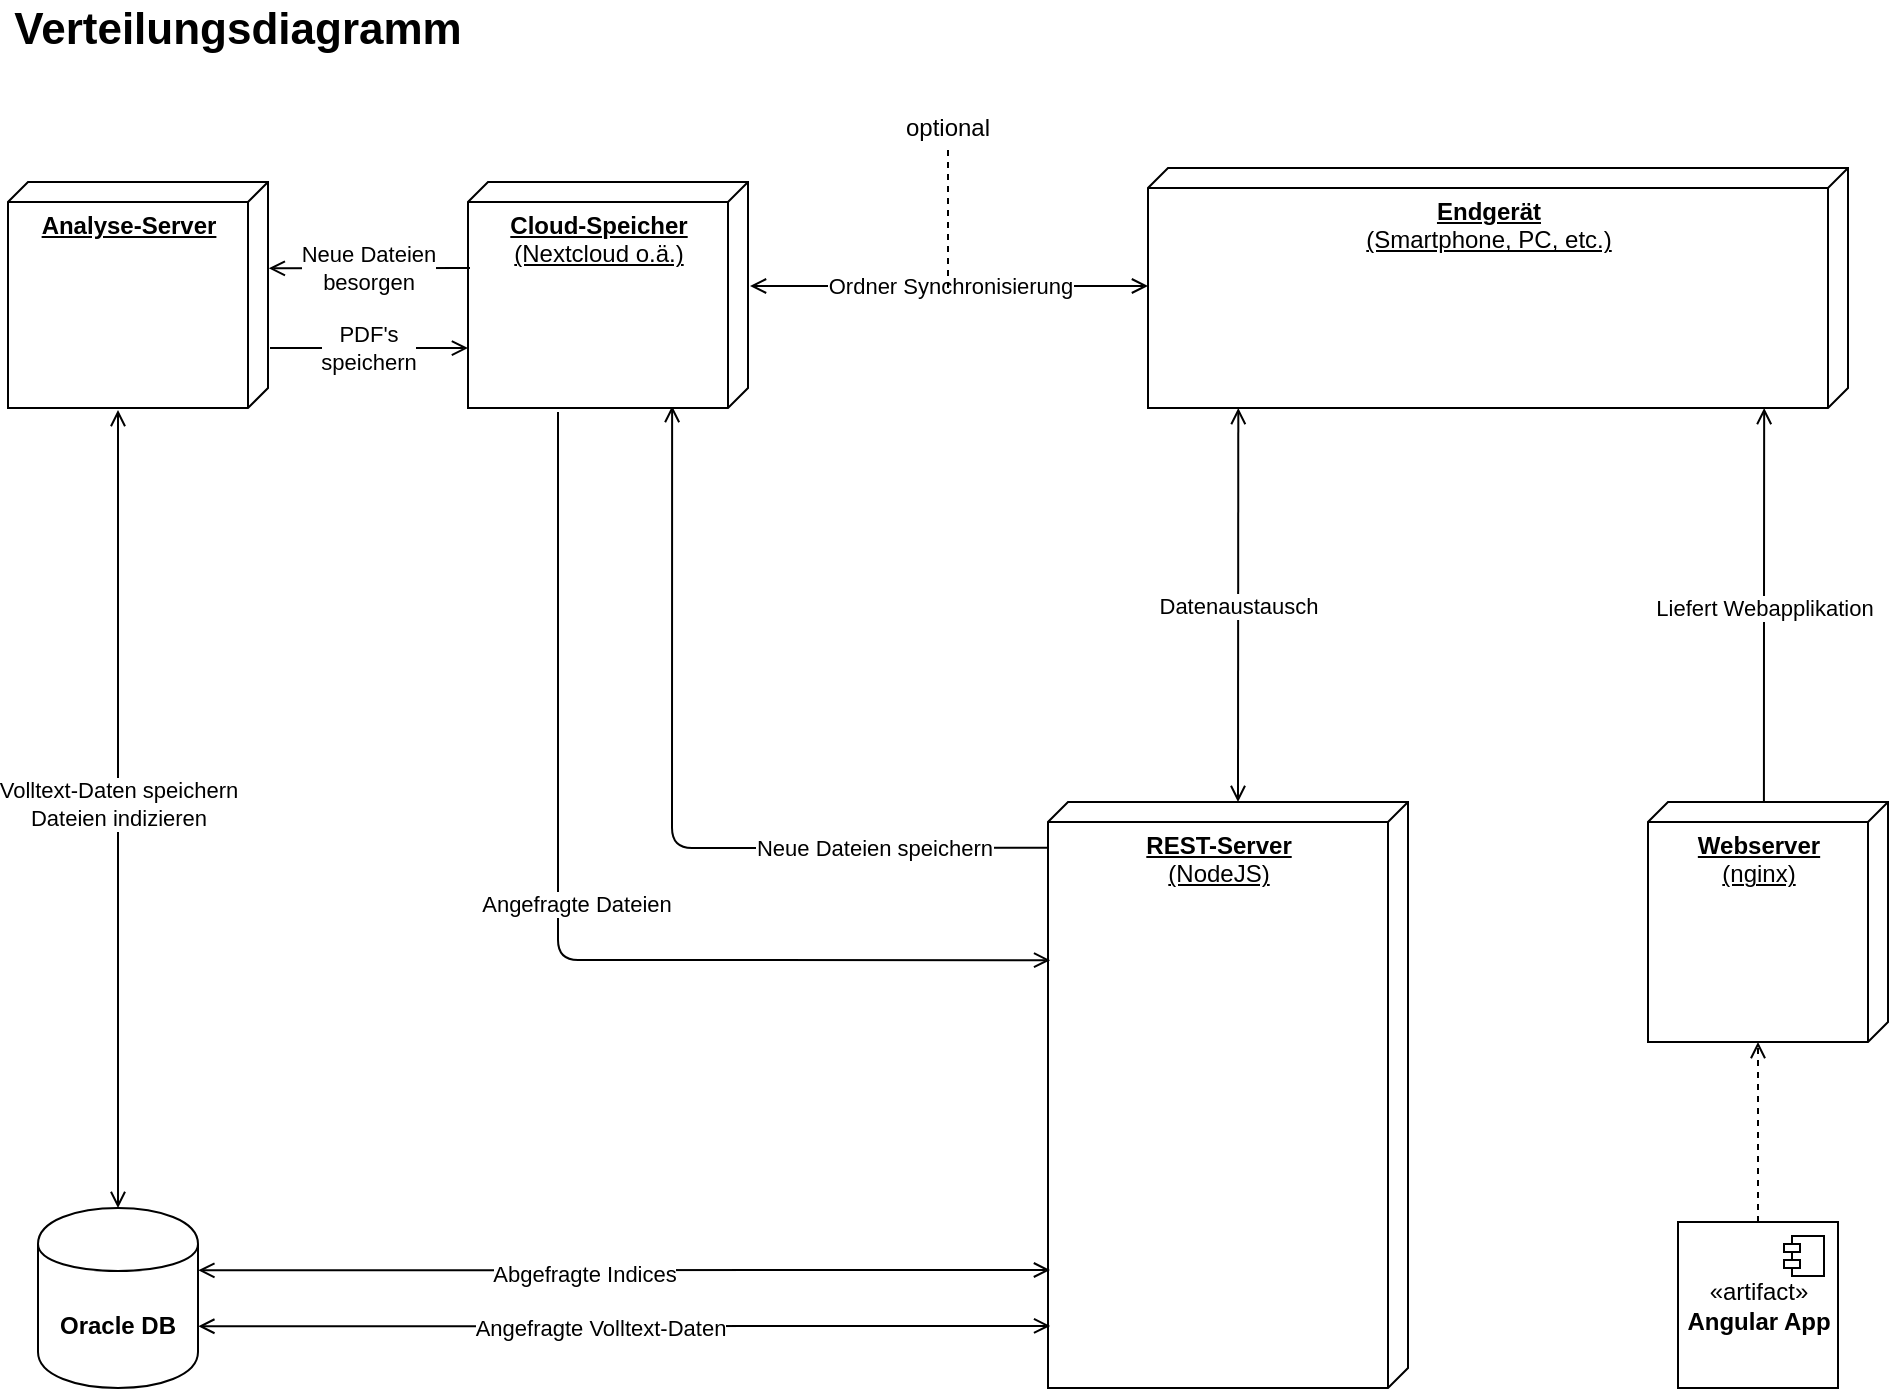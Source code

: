 <mxfile version="13.3.0" type="device" pages="3"><diagram name="Verteilungsdiagramm" id="c4acf3e9-155e-7222-9cf6-157b1a14988f"><mxGraphModel dx="1422" dy="791" grid="1" gridSize="10" guides="1" tooltips="1" connect="1" arrows="1" fold="1" page="1" pageScale="1" pageWidth="1169" pageHeight="827" background="#ffffff" math="0" shadow="0"><root><mxCell id="0"/><mxCell id="1" parent="0"/><mxCell id="1iZV5Xqi2azcVk8N_D3W-1" value="&lt;b&gt;Endgerät&lt;/b&gt;&lt;br&gt;&lt;div&gt;(Smartphone, PC, etc.)&lt;/div&gt;" style="verticalAlign=top;align=center;spacingTop=8;spacingLeft=2;spacingRight=12;shape=cube;size=10;direction=south;fontStyle=4;html=1;" parent="1" vertex="1"><mxGeometry x="655" y="124" width="350" height="120" as="geometry"/></mxCell><mxCell id="1iZV5Xqi2azcVk8N_D3W-2" value="&lt;div&gt;&lt;b&gt;Webserver&lt;/b&gt;&lt;/div&gt;&lt;div&gt;(nginx)&lt;br&gt;&lt;b&gt;&lt;/b&gt;&lt;/div&gt;" style="verticalAlign=top;align=center;spacingTop=8;spacingLeft=2;spacingRight=12;shape=cube;size=10;direction=south;fontStyle=4;html=1;" parent="1" vertex="1"><mxGeometry x="905" y="441" width="120" height="120" as="geometry"/></mxCell><mxCell id="1iZV5Xqi2azcVk8N_D3W-5" value="«artifact»&lt;br&gt;&lt;b&gt;Angular App&lt;br&gt;&lt;/b&gt;" style="html=1;dropTarget=0;" parent="1" vertex="1"><mxGeometry x="920" y="651" width="80" height="83" as="geometry"/></mxCell><mxCell id="1iZV5Xqi2azcVk8N_D3W-6" value="" style="shape=component;jettyWidth=8;jettyHeight=4;" parent="1iZV5Xqi2azcVk8N_D3W-5" vertex="1"><mxGeometry x="1" width="20" height="20" relative="1" as="geometry"><mxPoint x="-27" y="7" as="offset"/></mxGeometry></mxCell><mxCell id="1iZV5Xqi2azcVk8N_D3W-13" value="" style="endArrow=open;dashed=1;html=1;strokeColor=#000000;exitX=0.5;exitY=0;exitDx=0;exitDy=0;entryX=0;entryY=0;entryDx=120;entryDy=65;entryPerimeter=0;endFill=0;" parent="1" source="1iZV5Xqi2azcVk8N_D3W-5" target="1iZV5Xqi2azcVk8N_D3W-2" edge="1"><mxGeometry width="50" height="50" relative="1" as="geometry"><mxPoint x="1070" y="661" as="sourcePoint"/><mxPoint x="1013.04" y="571" as="targetPoint"/></mxGeometry></mxCell><mxCell id="1iZV5Xqi2azcVk8N_D3W-15" value="&lt;div&gt;Liefert Webapplikation&lt;/div&gt;" style="endArrow=open;html=1;strokeColor=#000000;exitX=0;exitY=0.517;exitDx=0;exitDy=0;exitPerimeter=0;entryX=1.025;entryY=0.258;entryDx=0;entryDy=0;entryPerimeter=0;endFill=0;" parent="1" source="1iZV5Xqi2azcVk8N_D3W-2" edge="1"><mxGeometry x="-0.015" width="50" height="50" relative="1" as="geometry"><mxPoint x="575" y="501" as="sourcePoint"/><mxPoint x="963.08" y="244" as="targetPoint"/><Array as="points"><mxPoint x="963" y="344"/></Array><mxPoint as="offset"/></mxGeometry></mxCell><mxCell id="1iZV5Xqi2azcVk8N_D3W-16" value="&lt;div&gt;&lt;b&gt;REST-Server&lt;/b&gt;&lt;/div&gt;&lt;div&gt;(NodeJS)&lt;b&gt;&lt;br&gt;&lt;/b&gt;&lt;/div&gt;" style="verticalAlign=top;align=center;spacingTop=8;spacingLeft=2;spacingRight=12;shape=cube;size=10;direction=south;fontStyle=4;html=1;" parent="1" vertex="1"><mxGeometry x="605" y="441" width="180" height="293" as="geometry"/></mxCell><mxCell id="1iZV5Xqi2azcVk8N_D3W-25" value="&lt;b&gt;Analyse-Server&lt;br&gt;&lt;/b&gt;" style="verticalAlign=top;align=center;spacingTop=8;spacingLeft=2;spacingRight=12;shape=cube;size=10;direction=south;fontStyle=4;html=1;" parent="1" vertex="1"><mxGeometry x="85" y="131" width="130" height="113" as="geometry"/></mxCell><mxCell id="1iZV5Xqi2azcVk8N_D3W-19" value="Datenaustausch" style="endArrow=open;startArrow=open;html=1;strokeColor=#000000;exitX=0;exitY=0;exitDx=0;exitDy=85;exitPerimeter=0;startFill=0;endFill=0;entryX=1;entryY=0.871;entryDx=0;entryDy=0;entryPerimeter=0;" parent="1" source="1iZV5Xqi2azcVk8N_D3W-16" target="1iZV5Xqi2azcVk8N_D3W-1" edge="1"><mxGeometry width="50" height="50" relative="1" as="geometry"><mxPoint x="545" y="504" as="sourcePoint"/><mxPoint x="685" y="274" as="targetPoint"/></mxGeometry></mxCell><mxCell id="1iZV5Xqi2azcVk8N_D3W-22" value="&lt;b&gt;Oracle DB&lt;/b&gt;" style="shape=cylinder;whiteSpace=wrap;html=1;boundedLbl=1;backgroundOutline=1;" parent="1" vertex="1"><mxGeometry x="100" y="644" width="80" height="90" as="geometry"/></mxCell><mxCell id="1iZV5Xqi2azcVk8N_D3W-23" value="" style="endArrow=open;html=1;strokeColor=#000000;endFill=0;entryX=0.894;entryY=0.994;entryDx=0;entryDy=0;entryPerimeter=0;exitX=1.002;exitY=0.657;exitDx=0;exitDy=0;exitPerimeter=0;startArrow=open;startFill=0;" parent="1" source="1iZV5Xqi2azcVk8N_D3W-22" target="1iZV5Xqi2azcVk8N_D3W-16" edge="1"><mxGeometry width="50" height="50" relative="1" as="geometry"><mxPoint x="195" y="703" as="sourcePoint"/><mxPoint x="555" y="674" as="targetPoint"/></mxGeometry></mxCell><mxCell id="1iZV5Xqi2azcVk8N_D3W-24" value="Angefragte Volltext-Daten" style="edgeLabel;html=1;align=center;verticalAlign=middle;resizable=0;points=[];" parent="1iZV5Xqi2azcVk8N_D3W-23" vertex="1" connectable="0"><mxGeometry x="0.095" y="2" relative="1" as="geometry"><mxPoint x="-32" y="3.03" as="offset"/></mxGeometry></mxCell><mxCell id="1iZV5Xqi2azcVk8N_D3W-29" value="" style="endArrow=open;html=1;strokeColor=#000000;exitX=0.078;exitY=1;exitDx=0;exitDy=0;exitPerimeter=0;endFill=0;entryX=0.991;entryY=0.271;entryDx=0;entryDy=0;entryPerimeter=0;" parent="1" source="1iZV5Xqi2azcVk8N_D3W-16" target="kWShbLpkyOg0rtvqYLX5-2" edge="1"><mxGeometry width="50" height="50" relative="1" as="geometry"><mxPoint x="606" y="497" as="sourcePoint"/><mxPoint x="470" y="243" as="targetPoint"/><Array as="points"><mxPoint x="417" y="464"/></Array></mxGeometry></mxCell><mxCell id="1iZV5Xqi2azcVk8N_D3W-30" value="Neue Dateien speichern" style="edgeLabel;html=1;align=center;verticalAlign=middle;resizable=0;points=[];" parent="1iZV5Xqi2azcVk8N_D3W-29" vertex="1" connectable="0"><mxGeometry x="-0.181" y="-2" relative="1" as="geometry"><mxPoint x="80" y="2.01" as="offset"/></mxGeometry></mxCell><mxCell id="1iZV5Xqi2azcVk8N_D3W-33" value="Verteilungsdiagramm" style="text;html=1;strokeColor=none;fillColor=none;align=center;verticalAlign=middle;whiteSpace=wrap;rounded=0;fontSize=22;fontStyle=1" parent="1" vertex="1"><mxGeometry x="85" y="40" width="230" height="30" as="geometry"/></mxCell><mxCell id="kWShbLpkyOg0rtvqYLX5-2" value="&lt;div&gt;&lt;b&gt;Cloud-Speicher&lt;/b&gt;&lt;/div&gt;(Nextcloud o.ä.)" style="verticalAlign=top;align=center;spacingTop=8;spacingLeft=2;spacingRight=12;shape=cube;size=10;direction=south;fontStyle=4;html=1;" parent="1" vertex="1"><mxGeometry x="315" y="131" width="140" height="113" as="geometry"/></mxCell><mxCell id="kWShbLpkyOg0rtvqYLX5-4" value="Ordner Synchronisierung" style="endArrow=open;startArrow=open;html=1;strokeColor=#000000;startFill=0;endFill=0;" parent="1" edge="1"><mxGeometry width="50" height="50" relative="1" as="geometry"><mxPoint x="456" y="183" as="sourcePoint"/><mxPoint x="655" y="183" as="targetPoint"/></mxGeometry></mxCell><mxCell id="kWShbLpkyOg0rtvqYLX5-10" value="" style="endArrow=none;dashed=1;html=1;" parent="1" target="kWShbLpkyOg0rtvqYLX5-11" edge="1"><mxGeometry width="50" height="50" relative="1" as="geometry"><mxPoint x="555" y="184" as="sourcePoint"/><mxPoint x="555" y="104" as="targetPoint"/></mxGeometry></mxCell><mxCell id="kWShbLpkyOg0rtvqYLX5-11" value="optional" style="text;html=1;strokeColor=none;fillColor=none;align=center;verticalAlign=middle;whiteSpace=wrap;rounded=0;" parent="1" vertex="1"><mxGeometry x="535" y="94" width="40" height="20" as="geometry"/></mxCell><mxCell id="kWShbLpkyOg0rtvqYLX5-15" value="" style="endArrow=open;html=1;strokeColor=#000000;endFill=0;entryX=1.002;entryY=0.346;entryDx=0;entryDy=0;entryPerimeter=0;startArrow=open;startFill=0;" parent="1" target="1iZV5Xqi2azcVk8N_D3W-22" edge="1"><mxGeometry width="50" height="50" relative="1" as="geometry"><mxPoint x="606" y="675" as="sourcePoint"/><mxPoint x="195" y="674" as="targetPoint"/></mxGeometry></mxCell><mxCell id="kWShbLpkyOg0rtvqYLX5-16" value="Abgefragte Indices" style="edgeLabel;html=1;align=center;verticalAlign=middle;resizable=0;points=[];" parent="kWShbLpkyOg0rtvqYLX5-15" vertex="1" connectable="0"><mxGeometry x="0.095" y="2" relative="1" as="geometry"><mxPoint as="offset"/></mxGeometry></mxCell><mxCell id="kWShbLpkyOg0rtvqYLX5-20" value="" style="endArrow=open;html=1;strokeColor=#000000;endFill=0;entryX=0.735;entryY=1;entryDx=0;entryDy=0;entryPerimeter=0;" parent="1" target="kWShbLpkyOg0rtvqYLX5-2" edge="1"><mxGeometry width="50" height="50" relative="1" as="geometry"><mxPoint x="216" y="214" as="sourcePoint"/><mxPoint x="275" y="244" as="targetPoint"/></mxGeometry></mxCell><mxCell id="kWShbLpkyOg0rtvqYLX5-21" value="PDF's&lt;br&gt;speichern" style="edgeLabel;html=1;align=center;verticalAlign=middle;resizable=0;points=[];" parent="kWShbLpkyOg0rtvqYLX5-20" vertex="1" connectable="0"><mxGeometry x="0.095" y="2" relative="1" as="geometry"><mxPoint x="-5.29" y="1.97" as="offset"/></mxGeometry></mxCell><mxCell id="kWShbLpkyOg0rtvqYLX5-22" value="" style="endArrow=open;html=1;strokeColor=#000000;endFill=0;entryX=0.382;entryY=-0.003;entryDx=0;entryDy=0;entryPerimeter=0;" parent="1" target="1iZV5Xqi2azcVk8N_D3W-25" edge="1"><mxGeometry width="50" height="50" relative="1" as="geometry"><mxPoint x="316" y="174" as="sourcePoint"/><mxPoint x="335" y="351" as="targetPoint"/></mxGeometry></mxCell><mxCell id="kWShbLpkyOg0rtvqYLX5-23" value="Neue Dateien&lt;br&gt;besorgen" style="edgeLabel;html=1;align=center;verticalAlign=middle;resizable=0;points=[];" parent="kWShbLpkyOg0rtvqYLX5-22" vertex="1" connectable="0"><mxGeometry x="0.095" y="2" relative="1" as="geometry"><mxPoint x="3.85" y="-2.09" as="offset"/></mxGeometry></mxCell><mxCell id="kWShbLpkyOg0rtvqYLX5-26" value="" style="endArrow=open;html=1;strokeColor=#000000;endFill=0;entryX=0.5;entryY=0;entryDx=0;entryDy=0;startArrow=open;startFill=0;" parent="1" target="1iZV5Xqi2azcVk8N_D3W-22" edge="1"><mxGeometry width="50" height="50" relative="1" as="geometry"><mxPoint x="140" y="245" as="sourcePoint"/><mxPoint x="127" y="624" as="targetPoint"/><Array as="points"/></mxGeometry></mxCell><mxCell id="kWShbLpkyOg0rtvqYLX5-27" value="&lt;div&gt;Volltext-Daten speichern&lt;/div&gt;Dateien indizieren" style="edgeLabel;html=1;align=center;verticalAlign=middle;resizable=0;points=[];" parent="kWShbLpkyOg0rtvqYLX5-26" vertex="1" connectable="0"><mxGeometry x="0.095" y="2" relative="1" as="geometry"><mxPoint x="-2.0" y="-22.0" as="offset"/></mxGeometry></mxCell><mxCell id="kWShbLpkyOg0rtvqYLX5-28" value="" style="endArrow=open;html=1;strokeColor=#000000;endFill=0;entryX=0.27;entryY=0.994;entryDx=0;entryDy=0;entryPerimeter=0;" parent="1" target="1iZV5Xqi2azcVk8N_D3W-16" edge="1"><mxGeometry width="50" height="50" relative="1" as="geometry"><mxPoint x="360" y="246" as="sourcePoint"/><mxPoint x="415.27" y="639.52" as="targetPoint"/><Array as="points"><mxPoint x="360" y="520"/></Array></mxGeometry></mxCell><mxCell id="kWShbLpkyOg0rtvqYLX5-29" value="Angefragte Dateien" style="edgeLabel;html=1;align=center;verticalAlign=middle;resizable=0;points=[];" parent="kWShbLpkyOg0rtvqYLX5-28" vertex="1" connectable="0"><mxGeometry x="0.095" y="2" relative="1" as="geometry"><mxPoint x="-2.0" y="-25.81" as="offset"/></mxGeometry></mxCell></root></mxGraphModel></diagram><diagram id="mJORxRSIvpQORCve50K2" name="Sequenzdiagramm"><mxGraphModel dx="1422" dy="791" grid="1" gridSize="10" guides="1" tooltips="1" connect="1" arrows="1" fold="1" page="1" pageScale="1" pageWidth="1169" pageHeight="827" math="0" shadow="0"><root><mxCell id="aINPlTJIwlumpEigO397-0"/><mxCell id="aINPlTJIwlumpEigO397-1" parent="aINPlTJIwlumpEigO397-0"/><mxCell id="bJSsGu_veKjvEPsO-smV-0" value="Endgerät" style="html=1;" parent="aINPlTJIwlumpEigO397-1" vertex="1"><mxGeometry x="262" y="154" width="80" height="50" as="geometry"/></mxCell><mxCell id="VH-hQDqEoqb1arvbaIhg-0" value="" style="endArrow=none;dashed=1;html=1;entryX=0.5;entryY=1;entryDx=0;entryDy=0;rounded=1;strokeWidth=1;" parent="aINPlTJIwlumpEigO397-1" source="VH-hQDqEoqb1arvbaIhg-3" target="bJSsGu_veKjvEPsO-smV-0" edge="1"><mxGeometry width="50" height="50" relative="1" as="geometry"><mxPoint x="302" y="894" as="sourcePoint"/><mxPoint x="832" y="514" as="targetPoint"/></mxGeometry></mxCell><mxCell id="VH-hQDqEoqb1arvbaIhg-3" value="" style="rounded=0;whiteSpace=wrap;html=1;" parent="aINPlTJIwlumpEigO397-1" vertex="1"><mxGeometry x="297" y="214" width="10" height="10" as="geometry"/></mxCell><mxCell id="VH-hQDqEoqb1arvbaIhg-4" value="" style="endArrow=none;dashed=1;html=1;entryX=0.5;entryY=1;entryDx=0;entryDy=0;rounded=1;strokeWidth=1;" parent="aINPlTJIwlumpEigO397-1" source="ALf1r7joiOLiJ6hr08zt-1" target="VH-hQDqEoqb1arvbaIhg-3" edge="1"><mxGeometry width="50" height="50" relative="1" as="geometry"><mxPoint x="302" y="934" as="sourcePoint"/><mxPoint x="302" y="204" as="targetPoint"/></mxGeometry></mxCell><mxCell id="VH-hQDqEoqb1arvbaIhg-6" value="GET Website" style="endArrow=open;html=1;strokeWidth=1;exitX=0.75;exitY=1;exitDx=0;exitDy=0;endFill=0;entryX=0;entryY=0;entryDx=0;entryDy=0;" parent="aINPlTJIwlumpEigO397-1" source="VH-hQDqEoqb1arvbaIhg-3" target="VH-hQDqEoqb1arvbaIhg-10" edge="1"><mxGeometry width="50" height="50" relative="1" as="geometry"><mxPoint x="342" y="264" as="sourcePoint"/><mxPoint x="412" y="224" as="targetPoint"/></mxGeometry></mxCell><mxCell id="VH-hQDqEoqb1arvbaIhg-8" value="Webserver" style="html=1;" parent="aINPlTJIwlumpEigO397-1" vertex="1"><mxGeometry x="382" y="154" width="80" height="50" as="geometry"/></mxCell><mxCell id="VH-hQDqEoqb1arvbaIhg-9" value="" style="endArrow=none;dashed=1;html=1;entryX=0.5;entryY=1;entryDx=0;entryDy=0;rounded=1;strokeWidth=1;" parent="aINPlTJIwlumpEigO397-1" source="VH-hQDqEoqb1arvbaIhg-10" target="VH-hQDqEoqb1arvbaIhg-8" edge="1"><mxGeometry width="50" height="50" relative="1" as="geometry"><mxPoint x="422" y="894" as="sourcePoint"/><mxPoint x="952" y="514" as="targetPoint"/></mxGeometry></mxCell><mxCell id="VH-hQDqEoqb1arvbaIhg-10" value="" style="rounded=0;whiteSpace=wrap;html=1;" parent="aINPlTJIwlumpEigO397-1" vertex="1"><mxGeometry x="417" y="224" width="10" height="26" as="geometry"/></mxCell><mxCell id="VH-hQDqEoqb1arvbaIhg-11" value="" style="endArrow=none;dashed=1;html=1;entryX=0.5;entryY=1;entryDx=0;entryDy=0;rounded=1;strokeWidth=1;" parent="aINPlTJIwlumpEigO397-1" target="VH-hQDqEoqb1arvbaIhg-10" edge="1"><mxGeometry width="50" height="50" relative="1" as="geometry"><mxPoint x="422" y="730" as="sourcePoint"/><mxPoint x="422" y="204" as="targetPoint"/></mxGeometry></mxCell><mxCell id="ALf1r7joiOLiJ6hr08zt-0" value="Website senden" style="endArrow=open;html=1;strokeWidth=1;endFill=0;entryX=0.75;entryY=0;entryDx=0;entryDy=0;exitX=0;exitY=1;exitDx=0;exitDy=0;" parent="aINPlTJIwlumpEigO397-1" source="VH-hQDqEoqb1arvbaIhg-10" target="ALf1r7joiOLiJ6hr08zt-1" edge="1"><mxGeometry x="-0.022" width="50" height="50" relative="1" as="geometry"><mxPoint x="397" y="254" as="sourcePoint"/><mxPoint x="312" y="254" as="targetPoint"/><mxPoint as="offset"/></mxGeometry></mxCell><mxCell id="ALf1r7joiOLiJ6hr08zt-1" value="" style="rounded=0;whiteSpace=wrap;html=1;" parent="aINPlTJIwlumpEigO397-1" vertex="1"><mxGeometry x="297" y="250" width="10" height="10" as="geometry"/></mxCell><mxCell id="ALf1r7joiOLiJ6hr08zt-2" value="" style="endArrow=none;dashed=1;html=1;entryX=0.5;entryY=1;entryDx=0;entryDy=0;rounded=1;strokeWidth=1;" parent="aINPlTJIwlumpEigO397-1" target="ALf1r7joiOLiJ6hr08zt-1" edge="1"><mxGeometry width="50" height="50" relative="1" as="geometry"><mxPoint x="302" y="730" as="sourcePoint"/><mxPoint x="302" y="224" as="targetPoint"/></mxGeometry></mxCell><mxCell id="ALf1r7joiOLiJ6hr08zt-3" value="" style="html=1;" parent="aINPlTJIwlumpEigO397-1" vertex="1"><mxGeometry x="122" y="154" width="80" height="50" as="geometry"/></mxCell><mxCell id="ALf1r7joiOLiJ6hr08zt-8" value="" style="endArrow=none;dashed=1;html=1;entryX=0.5;entryY=1;entryDx=0;entryDy=0;rounded=1;strokeWidth=1;" parent="aINPlTJIwlumpEigO397-1" target="ALf1r7joiOLiJ6hr08zt-3" edge="1"><mxGeometry width="50" height="50" relative="1" as="geometry"><mxPoint x="162" y="730" as="sourcePoint"/><mxPoint x="162" y="264" as="targetPoint"/></mxGeometry></mxCell><mxCell id="ALf1r7joiOLiJ6hr08zt-10" value="" style="shape=umlActor;verticalLabelPosition=bottom;labelBackgroundColor=#ffffff;verticalAlign=top;html=1;" parent="aINPlTJIwlumpEigO397-1" vertex="1"><mxGeometry x="154.5" y="164" width="15" height="30" as="geometry"/></mxCell><mxCell id="ALf1r7joiOLiJ6hr08zt-13" value="Website aufrufen" style="endArrow=open;html=1;strokeWidth=1;endFill=0;entryX=0;entryY=0;entryDx=0;entryDy=0;" parent="aINPlTJIwlumpEigO397-1" target="VH-hQDqEoqb1arvbaIhg-3" edge="1"><mxGeometry x="0.037" width="50" height="50" relative="1" as="geometry"><mxPoint x="162" y="214" as="sourcePoint"/><mxPoint x="257" y="214" as="targetPoint"/><mxPoint as="offset"/></mxGeometry></mxCell><mxCell id="ALf1r7joiOLiJ6hr08zt-15" value="Website anzeigen" style="endArrow=open;html=1;strokeWidth=1;endFill=0;exitX=0;exitY=1;exitDx=0;exitDy=0;" parent="aINPlTJIwlumpEigO397-1" source="ALf1r7joiOLiJ6hr08zt-1" edge="1"><mxGeometry x="-0.037" width="50" height="50" relative="1" as="geometry"><mxPoint x="297" y="264" as="sourcePoint"/><mxPoint x="162" y="260" as="targetPoint"/><mxPoint as="offset"/></mxGeometry></mxCell><mxCell id="A6X2HhZAz809l4DlNswX-0" value="Datei hochladen" style="endArrow=open;html=1;strokeWidth=1;endFill=0;entryX=0;entryY=0;entryDx=0;entryDy=0;exitX=1;exitY=1;exitDx=0;exitDy=0;" parent="aINPlTJIwlumpEigO397-1" source="fumIIY6Oei5-uMcRU4Iw-4" target="A6X2HhZAz809l4DlNswX-3" edge="1"><mxGeometry width="50" height="50" relative="1" as="geometry"><mxPoint x="322" y="289" as="sourcePoint"/><mxPoint x="472" y="294" as="targetPoint"/></mxGeometry></mxCell><mxCell id="A6X2HhZAz809l4DlNswX-1" value="REST-Server" style="html=1;" parent="aINPlTJIwlumpEigO397-1" vertex="1"><mxGeometry x="502" y="154" width="80" height="50" as="geometry"/></mxCell><mxCell id="A6X2HhZAz809l4DlNswX-2" value="" style="endArrow=none;dashed=1;html=1;entryX=0.5;entryY=1;entryDx=0;entryDy=0;rounded=1;strokeWidth=1;" parent="aINPlTJIwlumpEigO397-1" source="A6X2HhZAz809l4DlNswX-3" target="A6X2HhZAz809l4DlNswX-1" edge="1"><mxGeometry width="50" height="50" relative="1" as="geometry"><mxPoint x="542" y="894" as="sourcePoint"/><mxPoint x="1072" y="514" as="targetPoint"/></mxGeometry></mxCell><mxCell id="A6X2HhZAz809l4DlNswX-3" value="" style="rounded=0;whiteSpace=wrap;html=1;" parent="aINPlTJIwlumpEigO397-1" vertex="1"><mxGeometry x="537" y="294" width="10" height="16" as="geometry"/></mxCell><mxCell id="A6X2HhZAz809l4DlNswX-4" value="" style="endArrow=none;dashed=1;html=1;entryX=0.5;entryY=1;entryDx=0;entryDy=0;rounded=1;strokeWidth=1;" parent="aINPlTJIwlumpEigO397-1" target="A6X2HhZAz809l4DlNswX-3" edge="1"><mxGeometry width="50" height="50" relative="1" as="geometry"><mxPoint x="542" y="730" as="sourcePoint"/><mxPoint x="542" y="204" as="targetPoint"/></mxGeometry></mxCell><mxCell id="fumIIY6Oei5-uMcRU4Iw-0" value="Cloud-Speicher&lt;br&gt;(Nextcloud etc.)" style="html=1;" parent="aINPlTJIwlumpEigO397-1" vertex="1"><mxGeometry x="622" y="154" width="100" height="50" as="geometry"/></mxCell><mxCell id="fumIIY6Oei5-uMcRU4Iw-4" value="" style="rounded=0;whiteSpace=wrap;html=1;" parent="aINPlTJIwlumpEigO397-1" vertex="1"><mxGeometry x="297" y="284" width="10" height="10" as="geometry"/></mxCell><mxCell id="fumIIY6Oei5-uMcRU4Iw-5" value="Foto schießen" style="endArrow=open;html=1;strokeWidth=1;endFill=0;entryX=0;entryY=0;entryDx=0;entryDy=0;" parent="aINPlTJIwlumpEigO397-1" target="fumIIY6Oei5-uMcRU4Iw-4" edge="1"><mxGeometry x="0.037" width="50" height="50" relative="1" as="geometry"><mxPoint x="162" y="284" as="sourcePoint"/><mxPoint x="292" y="284" as="targetPoint"/><mxPoint as="offset"/></mxGeometry></mxCell><mxCell id="0ao6VoRkKH2PrSofveqo-3" value="" style="endArrow=none;dashed=1;html=1;strokeWidth=1;entryX=0.5;entryY=1;entryDx=0;entryDy=0;" parent="aINPlTJIwlumpEigO397-1" source="0ao6VoRkKH2PrSofveqo-4" target="fumIIY6Oei5-uMcRU4Iw-0" edge="1"><mxGeometry width="50" height="50" relative="1" as="geometry"><mxPoint x="672" y="934" as="sourcePoint"/><mxPoint x="802" y="404" as="targetPoint"/></mxGeometry></mxCell><mxCell id="0ao6VoRkKH2PrSofveqo-4" value="" style="rounded=0;whiteSpace=wrap;html=1;" parent="aINPlTJIwlumpEigO397-1" vertex="1"><mxGeometry x="667" y="304" width="10" height="10" as="geometry"/></mxCell><mxCell id="0ao6VoRkKH2PrSofveqo-5" value="" style="endArrow=none;dashed=1;html=1;strokeWidth=1;entryX=0.5;entryY=1;entryDx=0;entryDy=0;exitX=0.5;exitY=0;exitDx=0;exitDy=0;" parent="aINPlTJIwlumpEigO397-1" source="ZCABUA9KwO0nUi-3lDQE-15" target="0ao6VoRkKH2PrSofveqo-4" edge="1"><mxGeometry width="50" height="50" relative="1" as="geometry"><mxPoint x="672" y="388" as="sourcePoint"/><mxPoint x="672" y="204" as="targetPoint"/></mxGeometry></mxCell><mxCell id="0ao6VoRkKH2PrSofveqo-6" value="Datei speichern" style="endArrow=open;html=1;strokeWidth=1;endFill=0;entryX=0;entryY=0;entryDx=0;entryDy=0;exitX=1.05;exitY=0.629;exitDx=0;exitDy=0;exitPerimeter=0;" parent="aINPlTJIwlumpEigO397-1" source="A6X2HhZAz809l4DlNswX-3" target="0ao6VoRkKH2PrSofveqo-4" edge="1"><mxGeometry width="50" height="50" relative="1" as="geometry"><mxPoint x="560" y="304" as="sourcePoint"/><mxPoint x="622" y="303" as="targetPoint"/></mxGeometry></mxCell><mxCell id="ZCABUA9KwO0nUi-3lDQE-0" value="Analyse-&lt;br&gt;Server" style="html=1;" parent="aINPlTJIwlumpEigO397-1" vertex="1"><mxGeometry x="802" y="154" width="80" height="50" as="geometry"/></mxCell><mxCell id="ZCABUA9KwO0nUi-3lDQE-1" value="" style="endArrow=none;dashed=1;html=1;entryX=0.5;entryY=1;entryDx=0;entryDy=0;rounded=1;strokeWidth=1;" parent="aINPlTJIwlumpEigO397-1" source="ZCABUA9KwO0nUi-3lDQE-2" target="ZCABUA9KwO0nUi-3lDQE-0" edge="1"><mxGeometry width="50" height="50" relative="1" as="geometry"><mxPoint x="842" y="894" as="sourcePoint"/><mxPoint x="1372" y="514" as="targetPoint"/></mxGeometry></mxCell><mxCell id="ZCABUA9KwO0nUi-3lDQE-2" value="" style="rounded=0;whiteSpace=wrap;html=1;" parent="aINPlTJIwlumpEigO397-1" vertex="1"><mxGeometry x="837" y="220" width="10" height="228" as="geometry"/></mxCell><mxCell id="ZCABUA9KwO0nUi-3lDQE-7" value="" style="endArrow=classic;html=1;strokeWidth=1;entryX=0;entryY=0;entryDx=0;entryDy=0;exitX=0.939;exitY=0.526;exitDx=0;exitDy=0;exitPerimeter=0;" parent="aINPlTJIwlumpEigO397-1" source="ZCABUA9KwO0nUi-3lDQE-2" target="_5xyhLFsqCeYcrK8fEHS-5" edge="1"><mxGeometry width="50" height="50" relative="1" as="geometry"><mxPoint x="860" y="340" as="sourcePoint"/><mxPoint x="987" y="348" as="targetPoint"/></mxGeometry></mxCell><mxCell id="ZCABUA9KwO0nUi-3lDQE-8" value="&lt;div&gt;Dateiübersicht anfragen&lt;/div&gt;&lt;div&gt;(polling)&lt;br&gt;&lt;/div&gt;" style="edgeLabel;html=1;align=center;verticalAlign=middle;resizable=0;points=[];" parent="ZCABUA9KwO0nUi-3lDQE-7" vertex="1" connectable="0"><mxGeometry x="-0.136" y="3" relative="1" as="geometry"><mxPoint x="13.33" y="2.98" as="offset"/></mxGeometry></mxCell><mxCell id="ZCABUA9KwO0nUi-3lDQE-9" value="" style="endArrow=classic;html=1;strokeWidth=1;exitX=0;exitY=1;exitDx=0;exitDy=0;entryX=0.994;entryY=0.649;entryDx=0;entryDy=0;entryPerimeter=0;" parent="aINPlTJIwlumpEigO397-1" source="_5xyhLFsqCeYcrK8fEHS-5" target="ZCABUA9KwO0nUi-3lDQE-2" edge="1"><mxGeometry width="50" height="50" relative="1" as="geometry"><mxPoint x="984.5" y="368" as="sourcePoint"/><mxPoint x="867" y="366" as="targetPoint"/></mxGeometry></mxCell><mxCell id="ZCABUA9KwO0nUi-3lDQE-10" value="Übersicht senden" style="edgeLabel;html=1;align=center;verticalAlign=middle;resizable=0;points=[];" parent="ZCABUA9KwO0nUi-3lDQE-9" vertex="1" connectable="0"><mxGeometry x="-0.136" y="3" relative="1" as="geometry"><mxPoint x="-7.78" y="-3.14" as="offset"/></mxGeometry></mxCell><mxCell id="ZCABUA9KwO0nUi-3lDQE-11" value="" style="endArrow=classic;html=1;strokeWidth=1;exitX=1;exitY=1;exitDx=0;exitDy=0;entryX=-0.077;entryY=0.832;entryDx=0;entryDy=0;entryPerimeter=0;" parent="aINPlTJIwlumpEigO397-1" source="ZCABUA9KwO0nUi-3lDQE-15" target="ZCABUA9KwO0nUi-3lDQE-2" edge="1"><mxGeometry width="50" height="50" relative="1" as="geometry"><mxPoint x="680" y="408" as="sourcePoint"/><mxPoint x="820" y="410" as="targetPoint"/></mxGeometry></mxCell><mxCell id="ZCABUA9KwO0nUi-3lDQE-12" value="Dateien senden" style="edgeLabel;html=1;align=center;verticalAlign=middle;resizable=0;points=[];" parent="ZCABUA9KwO0nUi-3lDQE-11" vertex="1" connectable="0"><mxGeometry x="-0.136" y="3" relative="1" as="geometry"><mxPoint x="3.95" y="3.02" as="offset"/></mxGeometry></mxCell><mxCell id="ZCABUA9KwO0nUi-3lDQE-13" value="" style="endArrow=classic;html=1;strokeWidth=1;entryX=1;entryY=0;entryDx=0;entryDy=0;exitX=0.04;exitY=0.745;exitDx=0;exitDy=0;exitPerimeter=0;" parent="aINPlTJIwlumpEigO397-1" source="ZCABUA9KwO0nUi-3lDQE-2" target="ZCABUA9KwO0nUi-3lDQE-15" edge="1"><mxGeometry width="50" height="50" relative="1" as="geometry"><mxPoint x="820" y="390" as="sourcePoint"/><mxPoint x="692" y="394" as="targetPoint"/></mxGeometry></mxCell><mxCell id="ZCABUA9KwO0nUi-3lDQE-14" value="Neue Dateien anfragen" style="edgeLabel;html=1;align=center;verticalAlign=middle;resizable=0;points=[];" parent="ZCABUA9KwO0nUi-3lDQE-13" vertex="1" connectable="0"><mxGeometry x="-0.136" y="3" relative="1" as="geometry"><mxPoint x="-8.23" y="-3" as="offset"/></mxGeometry></mxCell><mxCell id="ZCABUA9KwO0nUi-3lDQE-20" value="Oracle DB" style="html=1;" parent="aINPlTJIwlumpEigO397-1" vertex="1"><mxGeometry x="966.11" y="154" width="80" height="50" as="geometry"/></mxCell><mxCell id="ZCABUA9KwO0nUi-3lDQE-21" value="" style="endArrow=none;dashed=1;html=1;entryX=0.5;entryY=1;entryDx=0;entryDy=0;rounded=1;strokeWidth=1;" parent="aINPlTJIwlumpEigO397-1" source="_5xyhLFsqCeYcrK8fEHS-5" target="ZCABUA9KwO0nUi-3lDQE-20" edge="1"><mxGeometry width="50" height="50" relative="1" as="geometry"><mxPoint x="1006.11" y="894" as="sourcePoint"/><mxPoint x="1536.11" y="514" as="targetPoint"/></mxGeometry></mxCell><mxCell id="ZCABUA9KwO0nUi-3lDQE-22" value="" style="rounded=0;whiteSpace=wrap;html=1;" parent="aINPlTJIwlumpEigO397-1" vertex="1"><mxGeometry x="1001.11" y="434" width="10" height="10" as="geometry"/></mxCell><mxCell id="ZCABUA9KwO0nUi-3lDQE-23" value="" style="endArrow=none;dashed=1;html=1;entryX=0.5;entryY=1;entryDx=0;entryDy=0;rounded=1;strokeWidth=1;exitX=0.5;exitY=0;exitDx=0;exitDy=0;" parent="aINPlTJIwlumpEigO397-1" source="bqmmhwrTVs8JeXMn_NBx-8" target="ZCABUA9KwO0nUi-3lDQE-22" edge="1"><mxGeometry width="50" height="50" relative="1" as="geometry"><mxPoint x="1006.11" y="454" as="sourcePoint"/><mxPoint x="1006.11" y="194" as="targetPoint"/></mxGeometry></mxCell><mxCell id="ZCABUA9KwO0nUi-3lDQE-25" value="Analysedaten speichern" style="endArrow=open;html=1;strokeWidth=1;endFill=0;entryX=0;entryY=0;entryDx=0;entryDy=0;" parent="aINPlTJIwlumpEigO397-1" target="ZCABUA9KwO0nUi-3lDQE-22" edge="1"><mxGeometry width="50" height="50" relative="1" as="geometry"><mxPoint x="847" y="434" as="sourcePoint"/><mxPoint x="717" y="334" as="targetPoint"/></mxGeometry></mxCell><mxCell id="jRxJcDzq7nwoSPjqEpyk-5" value="" style="rounded=0;whiteSpace=wrap;html=1;" parent="aINPlTJIwlumpEigO397-1" vertex="1"><mxGeometry x="667" y="448" width="10" height="10" as="geometry"/></mxCell><mxCell id="jRxJcDzq7nwoSPjqEpyk-7" value="" style="endArrow=none;dashed=1;html=1;strokeWidth=1;entryX=0.5;entryY=1;entryDx=0;entryDy=0;" parent="aINPlTJIwlumpEigO397-1" target="jRxJcDzq7nwoSPjqEpyk-5" edge="1"><mxGeometry width="50" height="50" relative="1" as="geometry"><mxPoint x="672" y="720" as="sourcePoint"/><mxPoint x="672" y="384" as="targetPoint"/></mxGeometry></mxCell><mxCell id="jRxJcDzq7nwoSPjqEpyk-8" value="PDFs speichern" style="endArrow=open;html=1;strokeWidth=1;endFill=0;entryX=1;entryY=0;entryDx=0;entryDy=0;exitX=0;exitY=1;exitDx=0;exitDy=0;" parent="aINPlTJIwlumpEigO397-1" source="ZCABUA9KwO0nUi-3lDQE-2" target="jRxJcDzq7nwoSPjqEpyk-5" edge="1"><mxGeometry width="50" height="50" relative="1" as="geometry"><mxPoint x="837" y="444" as="sourcePoint"/><mxPoint x="677" y="334" as="targetPoint"/></mxGeometry></mxCell><mxCell id="bqmmhwrTVs8JeXMn_NBx-3" value="" style="rounded=0;whiteSpace=wrap;html=1;" parent="aINPlTJIwlumpEigO397-1" vertex="1"><mxGeometry x="297" y="470" width="10" height="60" as="geometry"/></mxCell><mxCell id="bqmmhwrTVs8JeXMn_NBx-4" value="&lt;div&gt;&quot;Dokumente&quot; anklicken&lt;/div&gt;" style="endArrow=open;html=1;strokeWidth=1;endFill=0;entryX=0;entryY=0;entryDx=0;entryDy=0;" parent="aINPlTJIwlumpEigO397-1" target="bqmmhwrTVs8JeXMn_NBx-3" edge="1"><mxGeometry x="0.037" width="50" height="50" relative="1" as="geometry"><mxPoint x="162" y="470" as="sourcePoint"/><mxPoint x="257" y="470" as="targetPoint"/><mxPoint as="offset"/></mxGeometry></mxCell><mxCell id="bqmmhwrTVs8JeXMn_NBx-5" value="Übersicht anfragen" style="endArrow=open;html=1;strokeWidth=1;endFill=0;entryX=0;entryY=0;entryDx=0;entryDy=0;exitX=1;exitY=0.172;exitDx=0;exitDy=0;exitPerimeter=0;" parent="aINPlTJIwlumpEigO397-1" source="bqmmhwrTVs8JeXMn_NBx-3" target="bqmmhwrTVs8JeXMn_NBx-6" edge="1"><mxGeometry width="50" height="50" relative="1" as="geometry"><mxPoint x="322" y="480" as="sourcePoint"/><mxPoint x="472" y="480" as="targetPoint"/></mxGeometry></mxCell><mxCell id="bqmmhwrTVs8JeXMn_NBx-6" value="" style="rounded=0;whiteSpace=wrap;html=1;" parent="aINPlTJIwlumpEigO397-1" vertex="1"><mxGeometry x="537" y="480" width="10" height="40" as="geometry"/></mxCell><mxCell id="bqmmhwrTVs8JeXMn_NBx-7" value="Neue Such-Daten anfragen" style="endArrow=open;html=1;strokeWidth=1;endFill=0;entryX=0;entryY=0;entryDx=0;entryDy=0;exitX=1;exitY=0.25;exitDx=0;exitDy=0;" parent="aINPlTJIwlumpEigO397-1" source="bqmmhwrTVs8JeXMn_NBx-6" target="bqmmhwrTVs8JeXMn_NBx-8" edge="1"><mxGeometry x="-0.031" width="50" height="50" relative="1" as="geometry"><mxPoint x="562" y="490" as="sourcePoint"/><mxPoint x="777" y="490.0" as="targetPoint"/><mxPoint as="offset"/></mxGeometry></mxCell><mxCell id="bqmmhwrTVs8JeXMn_NBx-10" value="Neue Such-Daten senden" style="endArrow=open;html=1;strokeWidth=1;endFill=0;entryX=1;entryY=0.75;entryDx=0;entryDy=0;exitX=0;exitY=1;exitDx=0;exitDy=0;" parent="aINPlTJIwlumpEigO397-1" source="bqmmhwrTVs8JeXMn_NBx-8" target="bqmmhwrTVs8JeXMn_NBx-6" edge="1"><mxGeometry x="0.031" width="50" height="50" relative="1" as="geometry"><mxPoint x="572" y="570.0" as="sourcePoint"/><mxPoint x="1062" y="570.0" as="targetPoint"/><mxPoint as="offset"/></mxGeometry></mxCell><mxCell id="bqmmhwrTVs8JeXMn_NBx-11" value="Übersicht senden" style="endArrow=open;html=1;strokeWidth=1;endFill=0;exitX=0;exitY=1;exitDx=0;exitDy=0;entryX=1.033;entryY=0.839;entryDx=0;entryDy=0;entryPerimeter=0;" parent="aINPlTJIwlumpEigO397-1" source="bqmmhwrTVs8JeXMn_NBx-6" target="bqmmhwrTVs8JeXMn_NBx-3" edge="1"><mxGeometry width="50" height="50" relative="1" as="geometry"><mxPoint x="572" y="560.0" as="sourcePoint"/><mxPoint x="342" y="520" as="targetPoint"/></mxGeometry></mxCell><mxCell id="bqmmhwrTVs8JeXMn_NBx-12" value="Übersicht anzeigen" style="endArrow=open;html=1;strokeWidth=1;endFill=0;exitX=0;exitY=1;exitDx=0;exitDy=0;" parent="aINPlTJIwlumpEigO397-1" source="bqmmhwrTVs8JeXMn_NBx-3" edge="1"><mxGeometry x="-0.037" width="50" height="50" relative="1" as="geometry"><mxPoint x="289.5" y="530" as="sourcePoint"/><mxPoint x="162" y="530" as="targetPoint"/><Array as="points"><mxPoint x="232" y="530"/></Array><mxPoint as="offset"/></mxGeometry></mxCell><mxCell id="bqmmhwrTVs8JeXMn_NBx-13" value="" style="rounded=0;whiteSpace=wrap;html=1;" parent="aINPlTJIwlumpEigO397-1" vertex="1"><mxGeometry x="297" y="560" width="10" height="100" as="geometry"/></mxCell><mxCell id="bqmmhwrTVs8JeXMn_NBx-14" value="Datei anklicken" style="endArrow=open;html=1;strokeWidth=1;endFill=0;entryX=0;entryY=0;entryDx=0;entryDy=0;" parent="aINPlTJIwlumpEigO397-1" target="bqmmhwrTVs8JeXMn_NBx-13" edge="1"><mxGeometry x="0.037" width="50" height="50" relative="1" as="geometry"><mxPoint x="162" y="560" as="sourcePoint"/><mxPoint x="257" y="560" as="targetPoint"/><mxPoint as="offset"/></mxGeometry></mxCell><mxCell id="4Yq1W959Mr_3y-wQUK53-0" value="Datei anfragen" style="endArrow=open;html=1;strokeWidth=1;endFill=0;entryX=0;entryY=0;entryDx=0;entryDy=0;exitX=1;exitY=0;exitDx=0;exitDy=0;" parent="aINPlTJIwlumpEigO397-1" target="4Yq1W959Mr_3y-wQUK53-1" edge="1"><mxGeometry width="50" height="50" relative="1" as="geometry"><mxPoint x="307" y="569.58" as="sourcePoint"/><mxPoint x="472" y="569.58" as="targetPoint"/><mxPoint as="offset"/></mxGeometry></mxCell><mxCell id="4Yq1W959Mr_3y-wQUK53-1" value="" style="rounded=0;whiteSpace=wrap;html=1;" parent="aINPlTJIwlumpEigO397-1" vertex="1"><mxGeometry x="537" y="569.58" width="10" height="80.42" as="geometry"/></mxCell><mxCell id="4Yq1W959Mr_3y-wQUK53-2" value="Datei senden" style="endArrow=open;html=1;strokeWidth=1;endFill=0;exitX=0;exitY=1;exitDx=0;exitDy=0;entryX=0.967;entryY=0.893;entryDx=0;entryDy=0;entryPerimeter=0;" parent="aINPlTJIwlumpEigO397-1" source="4Yq1W959Mr_3y-wQUK53-1" target="bqmmhwrTVs8JeXMn_NBx-13" edge="1"><mxGeometry x="0.001" width="50" height="50" relative="1" as="geometry"><mxPoint x="572" y="649.58" as="sourcePoint"/><mxPoint x="307.33" y="609.92" as="targetPoint"/><mxPoint as="offset"/></mxGeometry></mxCell><mxCell id="4Yq1W959Mr_3y-wQUK53-3" value="Datei-Infos abfragen" style="endArrow=open;html=1;strokeWidth=1;endFill=0;entryX=0;entryY=0;entryDx=0;entryDy=0;exitX=1.041;exitY=0.124;exitDx=0;exitDy=0;exitPerimeter=0;" parent="aINPlTJIwlumpEigO397-1" source="4Yq1W959Mr_3y-wQUK53-1" target="4Yq1W959Mr_3y-wQUK53-4" edge="1"><mxGeometry width="50" height="50" relative="1" as="geometry"><mxPoint x="567" y="580" as="sourcePoint"/><mxPoint x="742" y="579.58" as="targetPoint"/></mxGeometry></mxCell><mxCell id="4Yq1W959Mr_3y-wQUK53-5" value="" style="endArrow=none;dashed=1;html=1;rounded=1;strokeWidth=1;entryX=0.5;entryY=1;entryDx=0;entryDy=0;" parent="aINPlTJIwlumpEigO397-1" target="ZCABUA9KwO0nUi-3lDQE-2" edge="1"><mxGeometry width="50" height="50" relative="1" as="geometry"><mxPoint x="842" y="720" as="sourcePoint"/><mxPoint x="842" y="608" as="targetPoint"/></mxGeometry></mxCell><mxCell id="4Yq1W959Mr_3y-wQUK53-6" value="Datei-Infos senden" style="endArrow=open;html=1;strokeWidth=1;endFill=0;exitX=0;exitY=1;exitDx=0;exitDy=0;entryX=1.002;entryY=0.38;entryDx=0;entryDy=0;entryPerimeter=0;" parent="aINPlTJIwlumpEigO397-1" source="4Yq1W959Mr_3y-wQUK53-4" target="4Yq1W959Mr_3y-wQUK53-1" edge="1"><mxGeometry width="50" height="50" relative="1" as="geometry"><mxPoint x="1047" y="529.58" as="sourcePoint"/><mxPoint x="557" y="604" as="targetPoint"/></mxGeometry></mxCell><mxCell id="4Yq1W959Mr_3y-wQUK53-7" value="Datei anfragen" style="endArrow=open;html=1;strokeWidth=1;endFill=0;exitX=1.016;exitY=0.63;exitDx=0;exitDy=0;exitPerimeter=0;entryX=0;entryY=0;entryDx=0;entryDy=0;" parent="aINPlTJIwlumpEigO397-1" source="4Yq1W959Mr_3y-wQUK53-1" target="4Yq1W959Mr_3y-wQUK53-9" edge="1"><mxGeometry x="-0.003" width="50" height="50" relative="1" as="geometry"><mxPoint x="591.97" y="620.352" as="sourcePoint"/><mxPoint x="657" y="620" as="targetPoint"/><mxPoint as="offset"/></mxGeometry></mxCell><mxCell id="4Yq1W959Mr_3y-wQUK53-9" value="" style="rounded=0;whiteSpace=wrap;html=1;" parent="aINPlTJIwlumpEigO397-1" vertex="1"><mxGeometry x="667" y="620" width="10" height="20" as="geometry"/></mxCell><mxCell id="4Yq1W959Mr_3y-wQUK53-10" value="Datei senden" style="endArrow=open;html=1;strokeWidth=1;endFill=0;exitX=0;exitY=1;exitDx=0;exitDy=0;entryX=1.02;entryY=0.886;entryDx=0;entryDy=0;entryPerimeter=0;" parent="aINPlTJIwlumpEigO397-1" source="4Yq1W959Mr_3y-wQUK53-9" target="4Yq1W959Mr_3y-wQUK53-1" edge="1"><mxGeometry x="-0.003" width="50" height="50" relative="1" as="geometry"><mxPoint x="547" y="670.142" as="sourcePoint"/><mxPoint x="557" y="640" as="targetPoint"/><mxPoint as="offset"/></mxGeometry></mxCell><mxCell id="4Yq1W959Mr_3y-wQUK53-11" value="Datei anzeigen" style="endArrow=open;html=1;strokeWidth=1;endFill=0;exitX=0;exitY=1;exitDx=0;exitDy=0;" parent="aINPlTJIwlumpEigO397-1" source="bqmmhwrTVs8JeXMn_NBx-13" edge="1"><mxGeometry x="-0.037" width="50" height="50" relative="1" as="geometry"><mxPoint x="287" y="660" as="sourcePoint"/><mxPoint x="162" y="660.0" as="targetPoint"/><Array as="points"><mxPoint x="232" y="660"/></Array><mxPoint as="offset"/></mxGeometry></mxCell><mxCell id="_LOfz1ODPTVQgLo9poR2-0" value="Sequenzdiagramm" style="text;html=1;strokeColor=none;fillColor=none;align=center;verticalAlign=middle;whiteSpace=wrap;rounded=0;fontSize=22;fontStyle=1" parent="aINPlTJIwlumpEigO397-1" vertex="1"><mxGeometry x="122" y="98" width="205" height="30" as="geometry"/></mxCell><mxCell id="bqmmhwrTVs8JeXMn_NBx-8" value="" style="rounded=0;whiteSpace=wrap;html=1;" parent="aINPlTJIwlumpEigO397-1" vertex="1"><mxGeometry x="1001.11" y="490" width="10" height="20" as="geometry"/></mxCell><mxCell id="_5xyhLFsqCeYcrK8fEHS-4" value="" style="endArrow=none;dashed=1;html=1;entryX=0.5;entryY=1;entryDx=0;entryDy=0;rounded=1;strokeWidth=1;" parent="aINPlTJIwlumpEigO397-1" source="4Yq1W959Mr_3y-wQUK53-4" target="bqmmhwrTVs8JeXMn_NBx-8" edge="1"><mxGeometry width="50" height="50" relative="1" as="geometry"><mxPoint x="1006.11" y="720" as="sourcePoint"/><mxPoint x="1006.11" y="464" as="targetPoint"/></mxGeometry></mxCell><mxCell id="_5xyhLFsqCeYcrK8fEHS-5" value="" style="rounded=0;whiteSpace=wrap;html=1;" parent="aINPlTJIwlumpEigO397-1" vertex="1"><mxGeometry x="1001.11" y="340" width="10" height="28" as="geometry"/></mxCell><mxCell id="_5xyhLFsqCeYcrK8fEHS-6" value="" style="endArrow=none;dashed=1;html=1;entryX=0.5;entryY=1;entryDx=0;entryDy=0;rounded=1;strokeWidth=1;exitX=0.5;exitY=0;exitDx=0;exitDy=0;" parent="aINPlTJIwlumpEigO397-1" source="ZCABUA9KwO0nUi-3lDQE-22" target="_5xyhLFsqCeYcrK8fEHS-5" edge="1"><mxGeometry width="50" height="50" relative="1" as="geometry"><mxPoint x="1006.11" y="394" as="sourcePoint"/><mxPoint x="1006.11" y="204" as="targetPoint"/></mxGeometry></mxCell><mxCell id="4Yq1W959Mr_3y-wQUK53-4" value="" style="rounded=0;whiteSpace=wrap;html=1;" parent="aINPlTJIwlumpEigO397-1" vertex="1"><mxGeometry x="1001.11" y="579.58" width="10" height="20" as="geometry"/></mxCell><mxCell id="_5xyhLFsqCeYcrK8fEHS-7" value="" style="endArrow=none;dashed=1;html=1;entryX=0.5;entryY=1;entryDx=0;entryDy=0;rounded=1;strokeWidth=1;" parent="aINPlTJIwlumpEigO397-1" target="4Yq1W959Mr_3y-wQUK53-4" edge="1"><mxGeometry width="50" height="50" relative="1" as="geometry"><mxPoint x="1006.11" y="720" as="sourcePoint"/><mxPoint x="1006.11" y="510" as="targetPoint"/></mxGeometry></mxCell><mxCell id="ZCABUA9KwO0nUi-3lDQE-15" value="" style="rounded=0;whiteSpace=wrap;html=1;" parent="aINPlTJIwlumpEigO397-1" vertex="1"><mxGeometry x="667" y="390" width="10" height="20" as="geometry"/></mxCell><mxCell id="_5xyhLFsqCeYcrK8fEHS-8" value="" style="endArrow=none;dashed=1;html=1;strokeWidth=1;entryX=0.5;entryY=1;entryDx=0;entryDy=0;exitX=0.5;exitY=0;exitDx=0;exitDy=0;" parent="aINPlTJIwlumpEigO397-1" source="jRxJcDzq7nwoSPjqEpyk-5" target="ZCABUA9KwO0nUi-3lDQE-15" edge="1"><mxGeometry width="50" height="50" relative="1" as="geometry"><mxPoint x="672" y="448" as="sourcePoint"/><mxPoint x="672" y="314" as="targetPoint"/></mxGeometry></mxCell></root></mxGraphModel></diagram><diagram id="mX8_LyVepaHXWzUExBCr" name="ER-Diagramm"><mxGraphModel dx="1422" dy="791" grid="1" gridSize="10" guides="1" tooltips="1" connect="1" arrows="1" fold="1" page="1" pageScale="1" pageWidth="1169" pageHeight="827" math="0" shadow="0"><root><mxCell id="Zr9Y0BvTcgdYR4rJUr0B-0"/><mxCell id="Zr9Y0BvTcgdYR4rJUr0B-1" parent="Zr9Y0BvTcgdYR4rJUr0B-0"/><mxCell id="Zr9Y0BvTcgdYR4rJUr0B-21" value="" style="edgeStyle=entityRelationEdgeStyle;fontSize=12;html=1;endArrow=ERzeroToMany;endFill=1;startArrow=ERzeroToMany;exitX=0.996;exitY=0.654;exitDx=0;exitDy=0;entryX=0;entryY=0.5;entryDx=0;entryDy=0;dashed=1;exitPerimeter=0;" parent="Zr9Y0BvTcgdYR4rJUr0B-1" source="Zr9Y0BvTcgdYR4rJUr0B-4" target="Zr9Y0BvTcgdYR4rJUr0B-13" edge="1"><mxGeometry width="100" height="100" relative="1" as="geometry"><mxPoint x="330" y="282" as="sourcePoint"/><mxPoint x="430" y="182" as="targetPoint"/></mxGeometry></mxCell><mxCell id="Zr9Y0BvTcgdYR4rJUr0B-22" value="" style="endArrow=none;dashed=1;html=1;entryX=0.5;entryY=1;entryDx=0;entryDy=0;" parent="Zr9Y0BvTcgdYR4rJUr0B-1" target="Zr9Y0BvTcgdYR4rJUr0B-17" edge="1"><mxGeometry width="50" height="50" relative="1" as="geometry"><mxPoint x="470" y="184" as="sourcePoint"/><mxPoint x="600" y="284" as="targetPoint"/></mxGeometry></mxCell><mxCell id="lfyy32lAlWUIeoIlFeKW-0" value="ER-Diagramm" style="text;html=1;strokeColor=none;fillColor=none;align=center;verticalAlign=middle;whiteSpace=wrap;rounded=0;fontSize=22;fontStyle=1" parent="Zr9Y0BvTcgdYR4rJUr0B-1" vertex="1"><mxGeometry x="115" y="54" width="150" height="30" as="geometry"/></mxCell><mxCell id="lfyy32lAlWUIeoIlFeKW-1" value="" style="fontSize=12;html=1;endArrow=ERzeroToMany;endFill=1;startArrow=ERzeroToMany;dashed=1;entryX=0;entryY=0.077;entryDx=0;entryDy=0;entryPerimeter=0;" parent="Zr9Y0BvTcgdYR4rJUr0B-1" target="TOe5kFhSTupPmrHH8XeF-3" edge="1"><mxGeometry width="100" height="100" relative="1" as="geometry"><mxPoint x="270" y="324" as="sourcePoint"/><mxPoint x="630" y="324" as="targetPoint"/><Array as="points"/></mxGeometry></mxCell><mxCell id="lfyy32lAlWUIeoIlFeKW-2" value="" style="endArrow=none;dashed=1;html=1;entryX=0.499;entryY=0.999;entryDx=0;entryDy=0;entryPerimeter=0;" parent="Zr9Y0BvTcgdYR4rJUr0B-1" target="lfyy32lAlWUIeoIlFeKW-9" edge="1"><mxGeometry width="50" height="50" relative="1" as="geometry"><mxPoint x="470" y="322" as="sourcePoint"/><mxPoint x="470" y="298" as="targetPoint"/><Array as="points"/></mxGeometry></mxCell><mxCell id="71oljIrLZ_wLdRWs2Upq-0" value="&lt;div style=&quot;text-align: left&quot;&gt;&lt;span&gt;&lt;i&gt;kursiv &lt;/i&gt;= unique&lt;/span&gt;&lt;/div&gt;&lt;div style=&quot;text-align: left&quot;&gt;&lt;span&gt;&lt;b&gt;fett &lt;/b&gt;= PK&lt;/span&gt;&lt;/div&gt;&lt;div style=&quot;text-align: left&quot;&gt;&lt;span&gt;&lt;u&gt;unterstrichen&lt;/u&gt; = Not Null&lt;br&gt;&lt;/span&gt;&lt;/div&gt;" style="text;html=1;strokeColor=none;fillColor=none;align=center;verticalAlign=middle;whiteSpace=wrap;rounded=0;glass=0;dashed=1;" parent="Zr9Y0BvTcgdYR4rJUr0B-1" vertex="1"><mxGeometry x="682.5" y="61" width="135" height="53" as="geometry"/></mxCell><mxCell id="r9CYI2s4LpdQ4S4LP9yB-7" value="" style="fontSize=12;html=1;endArrow=none;endFill=0;startArrow=ERzeroToMany;exitX=0.5;exitY=1;exitDx=0;exitDy=0;dashed=1;entryX=0.5;entryY=0;entryDx=0;entryDy=0;" parent="Zr9Y0BvTcgdYR4rJUr0B-1" source="Zr9Y0BvTcgdYR4rJUr0B-2" target="r9CYI2s4LpdQ4S4LP9yB-1" edge="1"><mxGeometry width="100" height="100" relative="1" as="geometry"><mxPoint x="200" y="424.004" as="sourcePoint"/><mxPoint x="600" y="500.01" as="targetPoint"/><Array as="points"/></mxGeometry></mxCell><mxCell id="TOe5kFhSTupPmrHH8XeF-4" value="" style="fontSize=12;html=1;endArrow=ERzeroToMany;endFill=1;startArrow=none;exitX=1;exitY=0.5;exitDx=0;exitDy=0;dashed=1;entryX=0.25;entryY=1;entryDx=0;entryDy=0;startFill=0;" parent="Zr9Y0BvTcgdYR4rJUr0B-1" source="r9CYI2s4LpdQ4S4LP9yB-1" target="lfyy32lAlWUIeoIlFeKW-3" edge="1"><mxGeometry width="100" height="100" relative="1" as="geometry"><mxPoint x="270" y="494.004" as="sourcePoint"/><mxPoint x="670" y="570.01" as="targetPoint"/><Array as="points"><mxPoint x="710" y="453"/></Array></mxGeometry></mxCell><mxCell id="Zr9Y0BvTcgdYR4rJUr0B-2" value="Document" style="swimlane;fontStyle=0;childLayout=stackLayout;horizontal=1;startSize=26;horizontalStack=0;resizeParent=1;resizeParentMax=0;resizeLast=0;collapsible=1;marginBottom=0;align=center;fontSize=14;swimlaneLine=1;glass=0;" parent="Zr9Y0BvTcgdYR4rJUr0B-1" vertex="1"><mxGeometry x="110" y="114" width="160" height="234" as="geometry"><mxRectangle x="500" y="350" width="70" height="26" as="alternateBounds"/></mxGeometry></mxCell><mxCell id="Zr9Y0BvTcgdYR4rJUr0B-3" value="INT: doc_id" style="text;spacingLeft=4;spacingRight=4;overflow=hidden;rotatable=0;points=[[0,0.5],[1,0.5]];portConstraint=eastwest;fontSize=12;fontStyle=1;fillColor=#ffffff;" parent="Zr9Y0BvTcgdYR4rJUr0B-2" vertex="1"><mxGeometry y="26" width="160" height="26" as="geometry"/></mxCell><mxCell id="Zr9Y0BvTcgdYR4rJUr0B-4" value="VARCHAR2(128): name" style="text;strokeColor=none;fillColor=#ffffff;spacingLeft=4;spacingRight=4;overflow=hidden;rotatable=0;points=[[0,0.5],[1,0.5]];portConstraint=eastwest;fontSize=12;" parent="Zr9Y0BvTcgdYR4rJUr0B-2" vertex="1"><mxGeometry y="52" width="160" height="26" as="geometry"/></mxCell><mxCell id="Zr9Y0BvTcgdYR4rJUr0B-5" value="VARCHAR2(128): docpath" style="text;strokeColor=none;fillColor=#ffffff;spacingLeft=4;spacingRight=4;overflow=hidden;rotatable=0;points=[[0,0.5],[1,0.5]];portConstraint=eastwest;fontSize=12;" parent="Zr9Y0BvTcgdYR4rJUr0B-2" vertex="1"><mxGeometry y="78" width="160" height="26" as="geometry"/></mxCell><mxCell id="TOe5kFhSTupPmrHH8XeF-7" value="DATETIME: uploaded" style="text;strokeColor=none;fillColor=#ffffff;spacingLeft=4;spacingRight=4;overflow=hidden;rotatable=0;points=[[0,0.5],[1,0.5]];portConstraint=eastwest;fontSize=12;" parent="Zr9Y0BvTcgdYR4rJUr0B-2" vertex="1"><mxGeometry y="104" width="160" height="26" as="geometry"/></mxCell><mxCell id="Ear_h2YqxBZUlvnARqkk-0" value="DATETIME: analyzed_start" style="text;strokeColor=none;fillColor=#ffffff;spacingLeft=4;spacingRight=4;overflow=hidden;rotatable=0;points=[[0,0.5],[1,0.5]];portConstraint=eastwest;fontSize=12;" parent="Zr9Y0BvTcgdYR4rJUr0B-2" vertex="1"><mxGeometry y="130" width="160" height="26" as="geometry"/></mxCell><mxCell id="TOe5kFhSTupPmrHH8XeF-8" value="DATETIME: analyzed_end" style="text;strokeColor=none;fillColor=#ffffff;spacingLeft=4;spacingRight=4;overflow=hidden;rotatable=0;points=[[0,0.5],[1,0.5]];portConstraint=eastwest;fontSize=12;" parent="Zr9Y0BvTcgdYR4rJUr0B-2" vertex="1"><mxGeometry y="156" width="160" height="26" as="geometry"/></mxCell><mxCell id="-XUijM1NMjDfVFNMr0rQ-0" value="VARCHAR2(128): pdfpath" style="text;strokeColor=none;fillColor=#ffffff;spacingLeft=4;spacingRight=4;overflow=hidden;rotatable=0;points=[[0,0.5],[1,0.5]];portConstraint=eastwest;fontSize=12;" parent="Zr9Y0BvTcgdYR4rJUr0B-2" vertex="1"><mxGeometry y="182" width="160" height="26" as="geometry"/></mxCell><mxCell id="TOe5kFhSTupPmrHH8XeF-5" value="BOOLEAN: is_favourite" style="text;strokeColor=none;fillColor=#ffffff;spacingLeft=4;spacingRight=4;overflow=hidden;rotatable=0;points=[[0,0.5],[1,0.5]];portConstraint=eastwest;fontSize=12;fontStyle=0" parent="Zr9Y0BvTcgdYR4rJUr0B-2" vertex="1"><mxGeometry y="208" width="160" height="26" as="geometry"/></mxCell><mxCell id="Zr9Y0BvTcgdYR4rJUr0B-12" value="Wordbag" style="swimlane;fontStyle=0;childLayout=stackLayout;horizontal=1;startSize=26;horizontalStack=0;resizeParent=1;resizeParentMax=0;resizeLast=0;collapsible=1;marginBottom=0;align=center;fontSize=14;swimlaneLine=1;glass=0;" parent="Zr9Y0BvTcgdYR4rJUr0B-1" vertex="1"><mxGeometry x="670" y="144" width="160" height="78" as="geometry"><mxRectangle x="500" y="350" width="70" height="26" as="alternateBounds"/></mxGeometry></mxCell><mxCell id="Zr9Y0BvTcgdYR4rJUr0B-13" value="INT: word_id" style="text;spacingLeft=4;spacingRight=4;overflow=hidden;rotatable=0;points=[[0,0.5],[1,0.5]];portConstraint=eastwest;fontSize=12;fontStyle=1;fillColor=#ffffff;" parent="Zr9Y0BvTcgdYR4rJUr0B-12" vertex="1"><mxGeometry y="26" width="160" height="26" as="geometry"/></mxCell><mxCell id="Zr9Y0BvTcgdYR4rJUr0B-14" value="VARCHAR2(32): word" style="text;strokeColor=none;fillColor=#ffffff;spacingLeft=4;spacingRight=4;overflow=hidden;rotatable=0;points=[[0,0.5],[1,0.5]];portConstraint=eastwest;fontSize=12;fontStyle=2" parent="Zr9Y0BvTcgdYR4rJUr0B-12" vertex="1"><mxGeometry y="52" width="160" height="26" as="geometry"/></mxCell><mxCell id="Zr9Y0BvTcgdYR4rJUr0B-17" value="Docword" style="swimlane;fontStyle=0;childLayout=stackLayout;horizontal=1;startSize=26;horizontalStack=0;resizeParent=1;resizeParentMax=0;resizeLast=0;collapsible=1;marginBottom=0;align=center;fontSize=14;swimlaneLine=1;glass=0;dashed=1;" parent="Zr9Y0BvTcgdYR4rJUr0B-1" vertex="1"><mxGeometry x="410" y="54" width="120" height="104" as="geometry"><mxRectangle x="500" y="350" width="70" height="26" as="alternateBounds"/></mxGeometry></mxCell><mxCell id="Zr9Y0BvTcgdYR4rJUr0B-19" value="INT: doc_id" style="text;strokeColor=none;fillColor=#ffffff;spacingLeft=4;spacingRight=4;overflow=hidden;rotatable=0;points=[[0,0.5],[1,0.5]];portConstraint=eastwest;fontSize=12;fontStyle=1" parent="Zr9Y0BvTcgdYR4rJUr0B-17" vertex="1"><mxGeometry y="26" width="120" height="26" as="geometry"/></mxCell><mxCell id="Zr9Y0BvTcgdYR4rJUr0B-20" value="INT: word_id" style="text;strokeColor=none;fillColor=#ffffff;spacingLeft=4;spacingRight=4;overflow=hidden;rotatable=0;points=[[0,0.5],[1,0.5]];portConstraint=eastwest;fontSize=12;fontStyle=1" parent="Zr9Y0BvTcgdYR4rJUr0B-17" vertex="1"><mxGeometry y="52" width="120" height="26" as="geometry"/></mxCell><mxCell id="r9CYI2s4LpdQ4S4LP9yB-0" value="INT: position" style="text;strokeColor=none;fillColor=#ffffff;spacingLeft=4;spacingRight=4;overflow=hidden;rotatable=0;points=[[0,0.5],[1,0.5]];portConstraint=eastwest;fontSize=12;fontStyle=1" parent="Zr9Y0BvTcgdYR4rJUr0B-17" vertex="1"><mxGeometry y="78" width="120" height="26" as="geometry"/></mxCell><mxCell id="r9CYI2s4LpdQ4S4LP9yB-1" value="User" style="swimlane;fontStyle=0;childLayout=stackLayout;horizontal=1;startSize=26;horizontalStack=0;resizeParent=1;resizeParentMax=0;resizeLast=0;collapsible=1;marginBottom=0;align=center;fontSize=14;swimlaneLine=1;glass=0;" parent="Zr9Y0BvTcgdYR4rJUr0B-1" vertex="1"><mxGeometry x="110" y="414" width="160" height="78" as="geometry"><mxRectangle x="500" y="350" width="70" height="26" as="alternateBounds"/></mxGeometry></mxCell><mxCell id="r9CYI2s4LpdQ4S4LP9yB-2" value="CHAR(28): user_id" style="text;spacingLeft=4;spacingRight=4;overflow=hidden;rotatable=0;points=[[0,0.5],[1,0.5]];portConstraint=eastwest;fontSize=12;fontStyle=1;fillColor=#ffffff;" parent="r9CYI2s4LpdQ4S4LP9yB-1" vertex="1"><mxGeometry y="26" width="160" height="26" as="geometry"/></mxCell><mxCell id="P44ZU2DahWdIweypHfY1-0" value="INT: role" style="text;strokeColor=none;fillColor=#ffffff;spacingLeft=4;spacingRight=4;overflow=hidden;rotatable=0;points=[[0,0.5],[1,0.5]];portConstraint=eastwest;fontSize=12;fontStyle=4" parent="r9CYI2s4LpdQ4S4LP9yB-1" vertex="1"><mxGeometry y="52" width="160" height="26" as="geometry"/></mxCell><mxCell id="lfyy32lAlWUIeoIlFeKW-6" value="Doctag" style="swimlane;fontStyle=0;childLayout=stackLayout;horizontal=1;startSize=26;horizontalStack=0;resizeParent=1;resizeParentMax=0;resizeLast=0;collapsible=1;marginBottom=0;align=center;fontSize=14;swimlaneLine=1;glass=0;dashed=1;" parent="Zr9Y0BvTcgdYR4rJUr0B-1" vertex="1"><mxGeometry x="420" y="222" width="100" height="78" as="geometry"><mxRectangle x="500" y="350" width="70" height="26" as="alternateBounds"/></mxGeometry></mxCell><mxCell id="lfyy32lAlWUIeoIlFeKW-8" value="INT: doc_id" style="text;strokeColor=none;fillColor=#ffffff;spacingLeft=4;spacingRight=4;overflow=hidden;rotatable=0;points=[[0,0.5],[1,0.5]];portConstraint=eastwest;fontSize=12;fontStyle=1" parent="lfyy32lAlWUIeoIlFeKW-6" vertex="1"><mxGeometry y="26" width="100" height="26" as="geometry"/></mxCell><mxCell id="lfyy32lAlWUIeoIlFeKW-9" value="INT: tag_id" style="text;strokeColor=none;fillColor=#ffffff;spacingLeft=4;spacingRight=4;overflow=hidden;rotatable=0;points=[[0,0.5],[1,0.5]];portConstraint=eastwest;fontSize=12;fontStyle=1" parent="lfyy32lAlWUIeoIlFeKW-6" vertex="1"><mxGeometry y="52" width="100" height="26" as="geometry"/></mxCell><mxCell id="lfyy32lAlWUIeoIlFeKW-3" value="Tag" style="swimlane;fontStyle=0;childLayout=stackLayout;horizontal=1;startSize=26;horizontalStack=0;resizeParent=1;resizeParentMax=0;resizeLast=0;collapsible=1;marginBottom=0;align=center;fontSize=14;swimlaneLine=1;glass=0;" parent="Zr9Y0BvTcgdYR4rJUr0B-1" vertex="1"><mxGeometry x="670" y="270" width="160" height="104" as="geometry"><mxRectangle x="500" y="350" width="70" height="26" as="alternateBounds"/></mxGeometry></mxCell><mxCell id="lfyy32lAlWUIeoIlFeKW-4" value="INT: tag_id" style="text;spacingLeft=4;spacingRight=4;overflow=hidden;rotatable=0;points=[[0,0.5],[1,0.5]];portConstraint=eastwest;fontSize=12;fontStyle=1;fillColor=#ffffff;" parent="lfyy32lAlWUIeoIlFeKW-3" vertex="1"><mxGeometry y="26" width="160" height="26" as="geometry"/></mxCell><mxCell id="TOe5kFhSTupPmrHH8XeF-3" value="CHAR(28): user_id" style="text;spacingLeft=4;spacingRight=4;overflow=hidden;rotatable=0;points=[[0,0.5],[1,0.5]];portConstraint=eastwest;fontSize=12;fontStyle=4;fillColor=#ffffff;" parent="lfyy32lAlWUIeoIlFeKW-3" vertex="1"><mxGeometry y="52" width="160" height="26" as="geometry"/></mxCell><mxCell id="lfyy32lAlWUIeoIlFeKW-5" value="VARCHAR2(32): tag" style="text;strokeColor=none;fillColor=#ffffff;spacingLeft=4;spacingRight=4;overflow=hidden;rotatable=0;points=[[0,0.5],[1,0.5]];portConstraint=eastwest;fontSize=12;fontStyle=4" parent="lfyy32lAlWUIeoIlFeKW-3" vertex="1"><mxGeometry y="78" width="160" height="26" as="geometry"/></mxCell></root></mxGraphModel></diagram></mxfile>